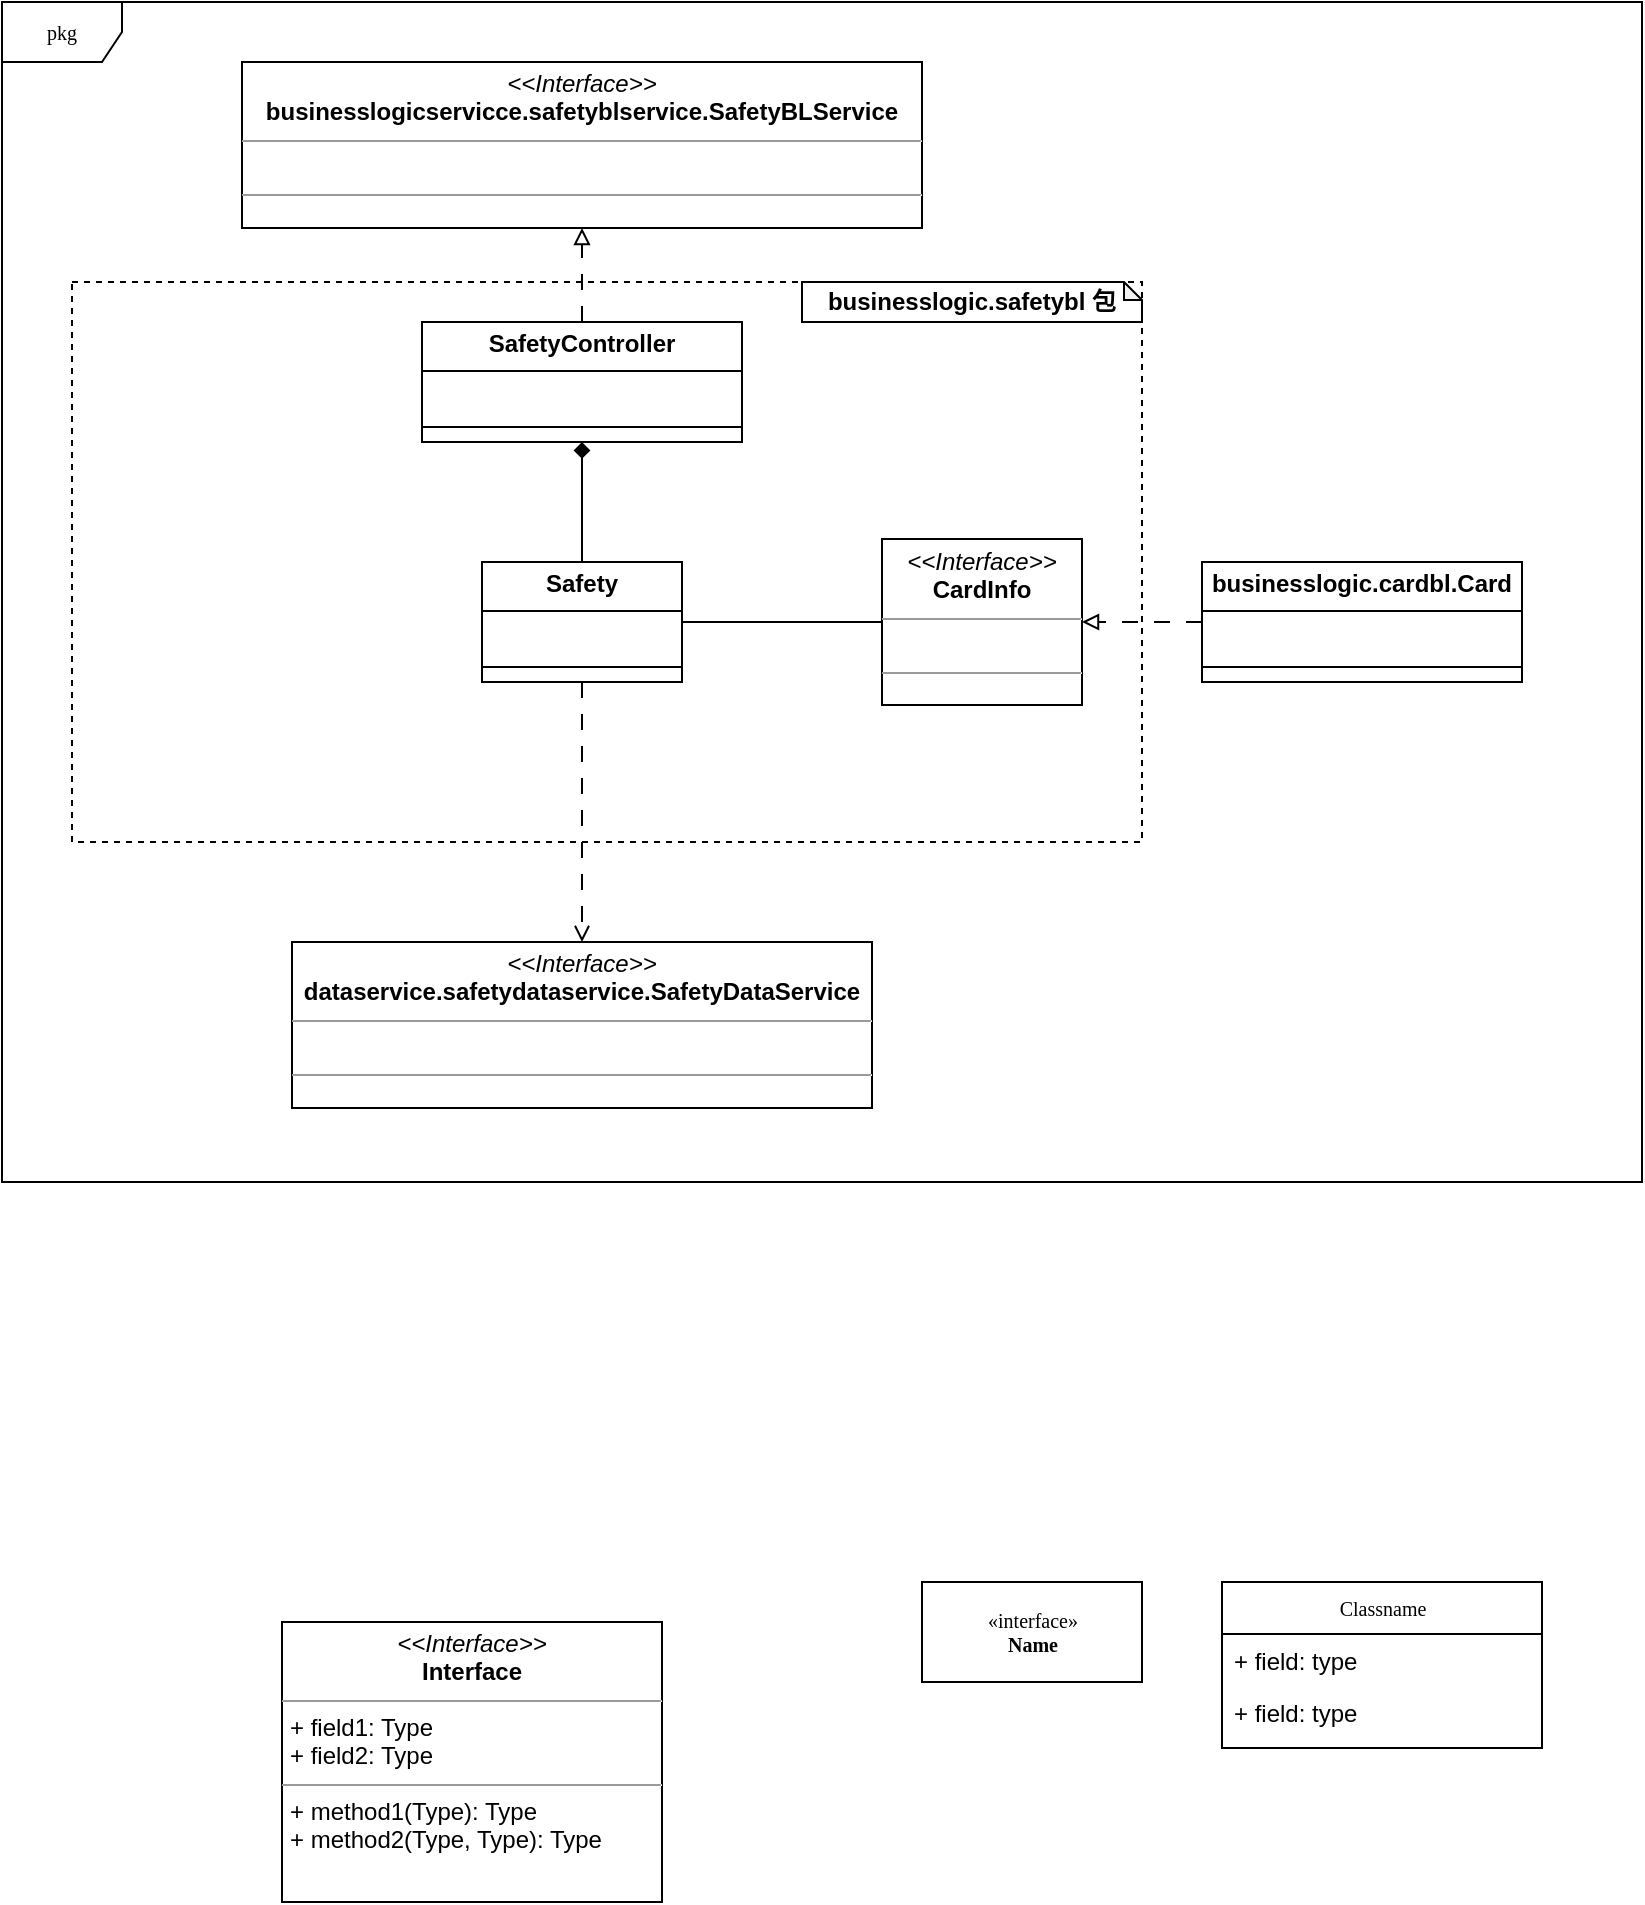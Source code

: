 <mxfile version="24.5.4" type="github" pages="2">
  <diagram name="Safety" id="c4acf3e9-155e-7222-9cf6-157b1a14988f">
    <mxGraphModel dx="1045" dy="985" grid="1" gridSize="10" guides="1" tooltips="1" connect="1" arrows="1" fold="1" page="1" pageScale="1" pageWidth="850" pageHeight="1100" background="none" math="0" shadow="0">
      <root>
        <mxCell id="0" />
        <mxCell id="1" parent="0" />
        <mxCell id="5d2195bd80daf111-5" value="Classname" style="swimlane;html=1;fontStyle=0;childLayout=stackLayout;horizontal=1;startSize=26;fillColor=none;horizontalStack=0;resizeParent=1;resizeLast=0;collapsible=1;marginBottom=0;swimlaneFillColor=#ffffff;rounded=0;shadow=0;comic=0;labelBackgroundColor=none;strokeWidth=1;fontFamily=Verdana;fontSize=10;align=center;" parent="1" vertex="1">
          <mxGeometry x="630" y="810" width="160" height="83" as="geometry" />
        </mxCell>
        <mxCell id="5d2195bd80daf111-6" value="+ field: type" style="text;html=1;strokeColor=none;fillColor=none;align=left;verticalAlign=top;spacingLeft=4;spacingRight=4;whiteSpace=wrap;overflow=hidden;rotatable=0;points=[[0,0.5],[1,0.5]];portConstraint=eastwest;" parent="5d2195bd80daf111-5" vertex="1">
          <mxGeometry y="26" width="160" height="26" as="geometry" />
        </mxCell>
        <mxCell id="5d2195bd80daf111-7" value="+ field: type" style="text;html=1;strokeColor=none;fillColor=none;align=left;verticalAlign=top;spacingLeft=4;spacingRight=4;whiteSpace=wrap;overflow=hidden;rotatable=0;points=[[0,0.5],[1,0.5]];portConstraint=eastwest;" parent="5d2195bd80daf111-5" vertex="1">
          <mxGeometry y="52" width="160" height="26" as="geometry" />
        </mxCell>
        <mxCell id="5d2195bd80daf111-13" value="&amp;laquo;interface&amp;raquo;&lt;br&gt;&lt;b&gt;Name&lt;/b&gt;" style="html=1;rounded=0;shadow=0;comic=0;labelBackgroundColor=none;strokeWidth=1;fontFamily=Verdana;fontSize=10;align=center;" parent="1" vertex="1">
          <mxGeometry x="480" y="810" width="110" height="50" as="geometry" />
        </mxCell>
        <mxCell id="5d2195bd80daf111-20" value="&lt;p style=&quot;margin:0px;margin-top:4px;text-align:center;&quot;&gt;&lt;i&gt;&amp;lt;&amp;lt;Interface&amp;gt;&amp;gt;&lt;/i&gt;&lt;br/&gt;&lt;b&gt;Interface&lt;/b&gt;&lt;/p&gt;&lt;hr size=&quot;1&quot;/&gt;&lt;p style=&quot;margin:0px;margin-left:4px;&quot;&gt;+ field1: Type&lt;br/&gt;+ field2: Type&lt;/p&gt;&lt;hr size=&quot;1&quot;/&gt;&lt;p style=&quot;margin:0px;margin-left:4px;&quot;&gt;+ method1(Type): Type&lt;br/&gt;+ method2(Type, Type): Type&lt;/p&gt;" style="verticalAlign=top;align=left;overflow=fill;fontSize=12;fontFamily=Helvetica;html=1;rounded=0;shadow=0;comic=0;labelBackgroundColor=none;strokeWidth=1" parent="1" vertex="1">
          <mxGeometry x="160" y="830" width="190" height="140" as="geometry" />
        </mxCell>
        <mxCell id="M2q0sgIVt3zOWK69sO0r-18" value="" style="group" vertex="1" connectable="0" parent="1">
          <mxGeometry x="20" y="20" width="820" height="590" as="geometry" />
        </mxCell>
        <mxCell id="17acba5748e5396b-1" value="pkg" style="shape=umlFrame;whiteSpace=wrap;html=1;rounded=0;shadow=0;comic=0;labelBackgroundColor=none;strokeWidth=1;fontFamily=Verdana;fontSize=10;align=center;" parent="M2q0sgIVt3zOWK69sO0r-18" vertex="1">
          <mxGeometry width="820" height="590" as="geometry" />
        </mxCell>
        <mxCell id="M2q0sgIVt3zOWK69sO0r-16" value="" style="rounded=0;whiteSpace=wrap;html=1;fillColor=none;dashed=1;" vertex="1" parent="M2q0sgIVt3zOWK69sO0r-18">
          <mxGeometry x="35" y="140" width="535" height="280" as="geometry" />
        </mxCell>
        <mxCell id="5d2195bd80daf111-18" value="&lt;p style=&quot;margin:0px;margin-top:4px;text-align:center;&quot;&gt;&lt;i&gt;&amp;lt;&amp;lt;Interface&amp;gt;&amp;gt;&lt;/i&gt;&lt;br&gt;&lt;b&gt;businesslogicservicce.safetyblservice.SafetyBLService&lt;/b&gt;&lt;/p&gt;&lt;hr size=&quot;1&quot;&gt;&lt;p style=&quot;margin:0px;margin-left:4px;&quot;&gt;&lt;br&gt;&lt;/p&gt;&lt;hr size=&quot;1&quot;&gt;&lt;p style=&quot;margin:0px;margin-left:4px;&quot;&gt;&lt;br&gt;&lt;/p&gt;" style="verticalAlign=top;align=left;overflow=fill;fontSize=12;fontFamily=Helvetica;html=1;rounded=0;shadow=0;comic=0;labelBackgroundColor=none;strokeWidth=1" parent="M2q0sgIVt3zOWK69sO0r-18" vertex="1">
          <mxGeometry x="120" y="30" width="340" height="83" as="geometry" />
        </mxCell>
        <mxCell id="M2q0sgIVt3zOWK69sO0r-2" value="" style="rounded=0;orthogonalLoop=1;jettySize=auto;html=1;endArrow=block;endFill=0;dashed=1;dashPattern=8 8;" edge="1" parent="M2q0sgIVt3zOWK69sO0r-18" source="M2q0sgIVt3zOWK69sO0r-1" target="5d2195bd80daf111-18">
          <mxGeometry relative="1" as="geometry" />
        </mxCell>
        <mxCell id="M2q0sgIVt3zOWK69sO0r-1" value="&lt;p style=&quot;margin:0px;margin-top:4px;text-align:center;&quot;&gt;&lt;b&gt;SafetyController&lt;/b&gt;&lt;br&gt;&lt;/p&gt;&lt;hr size=&quot;1&quot; style=&quot;border-style:solid;&quot;&gt;&lt;p style=&quot;margin:0px;margin-left:4px;&quot;&gt;&lt;br&gt;&lt;/p&gt;&lt;hr size=&quot;1&quot; style=&quot;border-style:solid;&quot;&gt;&lt;p style=&quot;margin:0px;margin-left:4px;&quot;&gt;&lt;br&gt;&lt;/p&gt;" style="verticalAlign=top;align=left;overflow=fill;html=1;whiteSpace=wrap;" vertex="1" parent="M2q0sgIVt3zOWK69sO0r-18">
          <mxGeometry x="210" y="160" width="160" height="60" as="geometry" />
        </mxCell>
        <mxCell id="M2q0sgIVt3zOWK69sO0r-5" value="" style="rounded=0;orthogonalLoop=1;jettySize=auto;html=1;endArrow=diamond;endFill=1;" edge="1" parent="M2q0sgIVt3zOWK69sO0r-18" source="M2q0sgIVt3zOWK69sO0r-3" target="M2q0sgIVt3zOWK69sO0r-1">
          <mxGeometry relative="1" as="geometry" />
        </mxCell>
        <mxCell id="M2q0sgIVt3zOWK69sO0r-8" value="" style="rounded=0;orthogonalLoop=1;jettySize=auto;html=1;endArrow=open;endFill=0;dashed=1;dashPattern=8 8;" edge="1" parent="M2q0sgIVt3zOWK69sO0r-18" source="M2q0sgIVt3zOWK69sO0r-3" target="M2q0sgIVt3zOWK69sO0r-6">
          <mxGeometry relative="1" as="geometry" />
        </mxCell>
        <mxCell id="M2q0sgIVt3zOWK69sO0r-10" style="rounded=0;orthogonalLoop=1;jettySize=auto;html=1;exitX=1;exitY=0.5;exitDx=0;exitDy=0;endArrow=none;endFill=0;" edge="1" parent="M2q0sgIVt3zOWK69sO0r-18" source="M2q0sgIVt3zOWK69sO0r-3" target="M2q0sgIVt3zOWK69sO0r-9">
          <mxGeometry relative="1" as="geometry" />
        </mxCell>
        <mxCell id="M2q0sgIVt3zOWK69sO0r-3" value="&lt;p style=&quot;margin:0px;margin-top:4px;text-align:center;&quot;&gt;&lt;b&gt;Safety&lt;/b&gt;&lt;br&gt;&lt;/p&gt;&lt;hr size=&quot;1&quot; style=&quot;border-style:solid;&quot;&gt;&lt;p style=&quot;margin:0px;margin-left:4px;&quot;&gt;&lt;br&gt;&lt;/p&gt;&lt;hr size=&quot;1&quot; style=&quot;border-style:solid;&quot;&gt;&lt;p style=&quot;margin:0px;margin-left:4px;&quot;&gt;&lt;br&gt;&lt;/p&gt;" style="verticalAlign=top;align=left;overflow=fill;html=1;whiteSpace=wrap;" vertex="1" parent="M2q0sgIVt3zOWK69sO0r-18">
          <mxGeometry x="240" y="280" width="100" height="60" as="geometry" />
        </mxCell>
        <mxCell id="M2q0sgIVt3zOWK69sO0r-6" value="&lt;p style=&quot;margin:0px;margin-top:4px;text-align:center;&quot;&gt;&lt;i&gt;&amp;lt;&amp;lt;Interface&amp;gt;&amp;gt;&lt;/i&gt;&lt;br&gt;&lt;b&gt;dataservice.safetydataservice.SafetyDataService&lt;/b&gt;&lt;/p&gt;&lt;hr size=&quot;1&quot;&gt;&lt;p style=&quot;margin:0px;margin-left:4px;&quot;&gt;&lt;br&gt;&lt;/p&gt;&lt;hr size=&quot;1&quot;&gt;&lt;p style=&quot;margin:0px;margin-left:4px;&quot;&gt;&lt;br&gt;&lt;/p&gt;" style="verticalAlign=top;align=left;overflow=fill;fontSize=12;fontFamily=Helvetica;html=1;rounded=0;shadow=0;comic=0;labelBackgroundColor=none;strokeWidth=1" vertex="1" parent="M2q0sgIVt3zOWK69sO0r-18">
          <mxGeometry x="145" y="470" width="290" height="83" as="geometry" />
        </mxCell>
        <mxCell id="M2q0sgIVt3zOWK69sO0r-9" value="&lt;p style=&quot;margin:0px;margin-top:4px;text-align:center;&quot;&gt;&lt;i&gt;&amp;lt;&amp;lt;Interface&amp;gt;&amp;gt;&lt;/i&gt;&lt;br&gt;&lt;b&gt;CardInfo&lt;/b&gt;&lt;/p&gt;&lt;hr size=&quot;1&quot;&gt;&lt;p style=&quot;margin:0px;margin-left:4px;&quot;&gt;&lt;br&gt;&lt;/p&gt;&lt;hr size=&quot;1&quot;&gt;&lt;p style=&quot;margin:0px;margin-left:4px;&quot;&gt;&lt;br&gt;&lt;/p&gt;" style="verticalAlign=top;align=left;overflow=fill;fontSize=12;fontFamily=Helvetica;html=1;rounded=0;shadow=0;comic=0;labelBackgroundColor=none;strokeWidth=1" vertex="1" parent="M2q0sgIVt3zOWK69sO0r-18">
          <mxGeometry x="440" y="268.5" width="100" height="83" as="geometry" />
        </mxCell>
        <mxCell id="M2q0sgIVt3zOWK69sO0r-12" value="" style="rounded=0;orthogonalLoop=1;jettySize=auto;html=1;endArrow=block;endFill=0;dashed=1;dashPattern=8 8;" edge="1" parent="M2q0sgIVt3zOWK69sO0r-18" source="M2q0sgIVt3zOWK69sO0r-11" target="M2q0sgIVt3zOWK69sO0r-9">
          <mxGeometry relative="1" as="geometry" />
        </mxCell>
        <mxCell id="M2q0sgIVt3zOWK69sO0r-11" value="&lt;p style=&quot;margin:0px;margin-top:4px;text-align:center;&quot;&gt;&lt;b style=&quot;text-wrap: nowrap;&quot;&gt;businesslogic.cardbl.Card&lt;/b&gt;&lt;br&gt;&lt;/p&gt;&lt;hr size=&quot;1&quot; style=&quot;border-style:solid;&quot;&gt;&lt;p style=&quot;margin:0px;margin-left:4px;&quot;&gt;&lt;br&gt;&lt;/p&gt;&lt;hr size=&quot;1&quot; style=&quot;border-style:solid;&quot;&gt;&lt;p style=&quot;margin:0px;margin-left:4px;&quot;&gt;&lt;br&gt;&lt;/p&gt;" style="verticalAlign=top;align=left;overflow=fill;html=1;whiteSpace=wrap;" vertex="1" parent="M2q0sgIVt3zOWK69sO0r-18">
          <mxGeometry x="600" y="280" width="160" height="60" as="geometry" />
        </mxCell>
        <mxCell id="M2q0sgIVt3zOWK69sO0r-15" value="&lt;b style=&quot;text-wrap: nowrap;&quot;&gt;businesslogic.safetybl 包&lt;/b&gt;" style="shape=note;whiteSpace=wrap;html=1;backgroundOutline=1;darkOpacity=0.05;size=9;" vertex="1" parent="M2q0sgIVt3zOWK69sO0r-18">
          <mxGeometry x="400" y="140" width="170" height="20" as="geometry" />
        </mxCell>
      </root>
    </mxGraphModel>
  </diagram>
  <diagram id="BR4gax-_9A5NHZaPHoTu" name="WithDraw">
    <mxGraphModel dx="1833" dy="736" grid="1" gridSize="10" guides="1" tooltips="1" connect="1" arrows="1" fold="1" page="1" pageScale="1" pageWidth="1169" pageHeight="827" math="0" shadow="0">
      <root>
        <mxCell id="0" />
        <mxCell id="1" parent="0" />
        <mxCell id="FDOjT2-U-1UDbjflAcAx-1" value="" style="group" vertex="1" connectable="0" parent="1">
          <mxGeometry x="30" y="10" width="820" height="620" as="geometry" />
        </mxCell>
        <mxCell id="FDOjT2-U-1UDbjflAcAx-2" value="pkg" style="shape=umlFrame;whiteSpace=wrap;html=1;rounded=0;shadow=0;comic=0;labelBackgroundColor=none;strokeWidth=1;fontFamily=Verdana;fontSize=10;align=center;" vertex="1" parent="FDOjT2-U-1UDbjflAcAx-1">
          <mxGeometry width="820" height="620" as="geometry" />
        </mxCell>
        <mxCell id="FDOjT2-U-1UDbjflAcAx-3" value="" style="rounded=0;whiteSpace=wrap;html=1;fillColor=none;dashed=1;" vertex="1" parent="FDOjT2-U-1UDbjflAcAx-1">
          <mxGeometry x="180" y="140" width="390" height="310" as="geometry" />
        </mxCell>
        <mxCell id="FDOjT2-U-1UDbjflAcAx-4" value="&lt;p style=&quot;margin:0px;margin-top:4px;text-align:center;&quot;&gt;&lt;i&gt;&amp;lt;&amp;lt;Interface&amp;gt;&amp;gt;&lt;/i&gt;&lt;br&gt;&lt;b&gt;businesslogicservice.withdrawblservice.WithdrawBLService&lt;/b&gt;&lt;/p&gt;&lt;hr size=&quot;1&quot;&gt;&lt;p style=&quot;margin:0px;margin-left:4px;&quot;&gt;&lt;br&gt;&lt;/p&gt;&lt;hr size=&quot;1&quot;&gt;&lt;p style=&quot;margin:0px;margin-left:4px;&quot;&gt;&lt;br&gt;&lt;/p&gt;" style="verticalAlign=top;align=left;overflow=fill;fontSize=12;fontFamily=Helvetica;html=1;rounded=0;shadow=0;comic=0;labelBackgroundColor=none;strokeWidth=1" vertex="1" parent="FDOjT2-U-1UDbjflAcAx-1">
          <mxGeometry x="110" y="30" width="360" height="83" as="geometry" />
        </mxCell>
        <mxCell id="FDOjT2-U-1UDbjflAcAx-5" value="" style="rounded=0;orthogonalLoop=1;jettySize=auto;html=1;endArrow=block;endFill=0;dashed=1;dashPattern=8 8;" edge="1" parent="FDOjT2-U-1UDbjflAcAx-1" source="FDOjT2-U-1UDbjflAcAx-6" target="FDOjT2-U-1UDbjflAcAx-4">
          <mxGeometry relative="1" as="geometry" />
        </mxCell>
        <mxCell id="FDOjT2-U-1UDbjflAcAx-6" value="&lt;p style=&quot;margin:0px;margin-top:4px;text-align:center;&quot;&gt;&lt;b&gt;WithdrawController&lt;/b&gt;&lt;br&gt;&lt;/p&gt;&lt;hr size=&quot;1&quot; style=&quot;border-style:solid;&quot;&gt;&lt;p style=&quot;margin:0px;margin-left:4px;&quot;&gt;&lt;br&gt;&lt;/p&gt;&lt;hr size=&quot;1&quot; style=&quot;border-style:solid;&quot;&gt;&lt;p style=&quot;margin:0px;margin-left:4px;&quot;&gt;&lt;br&gt;&lt;/p&gt;" style="verticalAlign=top;align=left;overflow=fill;html=1;whiteSpace=wrap;" vertex="1" parent="FDOjT2-U-1UDbjflAcAx-1">
          <mxGeometry x="210" y="160" width="160" height="60" as="geometry" />
        </mxCell>
        <mxCell id="FDOjT2-U-1UDbjflAcAx-7" value="" style="rounded=0;orthogonalLoop=1;jettySize=auto;html=1;endArrow=diamond;endFill=1;" edge="1" parent="FDOjT2-U-1UDbjflAcAx-1" source="FDOjT2-U-1UDbjflAcAx-10" target="FDOjT2-U-1UDbjflAcAx-6">
          <mxGeometry relative="1" as="geometry" />
        </mxCell>
        <mxCell id="FDOjT2-U-1UDbjflAcAx-8" value="" style="rounded=0;orthogonalLoop=1;jettySize=auto;html=1;endArrow=open;endFill=0;dashed=1;dashPattern=8 8;" edge="1" parent="FDOjT2-U-1UDbjflAcAx-1" source="FDOjT2-U-1UDbjflAcAx-10" target="FDOjT2-U-1UDbjflAcAx-11">
          <mxGeometry relative="1" as="geometry" />
        </mxCell>
        <mxCell id="FDOjT2-U-1UDbjflAcAx-9" style="rounded=0;orthogonalLoop=1;jettySize=auto;html=1;endArrow=none;endFill=0;" edge="1" parent="FDOjT2-U-1UDbjflAcAx-1" source="FDOjT2-U-1UDbjflAcAx-10" target="FDOjT2-U-1UDbjflAcAx-12">
          <mxGeometry relative="1" as="geometry" />
        </mxCell>
        <mxCell id="FDOjT2-U-1UDbjflAcAx-29" value="1" style="edgeLabel;html=1;align=center;verticalAlign=middle;resizable=0;points=[];" vertex="1" connectable="0" parent="FDOjT2-U-1UDbjflAcAx-9">
          <mxGeometry x="-0.779" y="1" relative="1" as="geometry">
            <mxPoint as="offset" />
          </mxGeometry>
        </mxCell>
        <mxCell id="FDOjT2-U-1UDbjflAcAx-22" style="rounded=0;orthogonalLoop=1;jettySize=auto;html=1;endArrow=none;endFill=0;" edge="1" parent="FDOjT2-U-1UDbjflAcAx-1" source="FDOjT2-U-1UDbjflAcAx-10" target="FDOjT2-U-1UDbjflAcAx-20">
          <mxGeometry relative="1" as="geometry" />
        </mxCell>
        <mxCell id="FDOjT2-U-1UDbjflAcAx-30" value="1" style="edgeLabel;html=1;align=center;verticalAlign=middle;resizable=0;points=[];" vertex="1" connectable="0" parent="FDOjT2-U-1UDbjflAcAx-22">
          <mxGeometry x="-0.842" relative="1" as="geometry">
            <mxPoint as="offset" />
          </mxGeometry>
        </mxCell>
        <mxCell id="FDOjT2-U-1UDbjflAcAx-10" value="&lt;p style=&quot;margin:0px;margin-top:4px;text-align:center;&quot;&gt;&lt;b&gt;Withdraw&lt;/b&gt;&lt;br&gt;&lt;/p&gt;&lt;hr size=&quot;1&quot; style=&quot;border-style:solid;&quot;&gt;&lt;p style=&quot;margin:0px;margin-left:4px;&quot;&gt;&lt;br&gt;&lt;/p&gt;&lt;hr size=&quot;1&quot; style=&quot;border-style:solid;&quot;&gt;&lt;p style=&quot;margin:0px;margin-left:4px;&quot;&gt;&lt;br&gt;&lt;/p&gt;" style="verticalAlign=top;align=left;overflow=fill;html=1;whiteSpace=wrap;" vertex="1" parent="FDOjT2-U-1UDbjflAcAx-1">
          <mxGeometry x="240" y="280" width="100" height="60" as="geometry" />
        </mxCell>
        <mxCell id="FDOjT2-U-1UDbjflAcAx-11" value="&lt;p style=&quot;margin:0px;margin-top:4px;text-align:center;&quot;&gt;&lt;i&gt;&amp;lt;&amp;lt;Interface&amp;gt;&amp;gt;&lt;/i&gt;&lt;br&gt;&lt;b&gt;dataservice.&lt;/b&gt;&lt;b&gt;withdraw&lt;/b&gt;&lt;b&gt;dataservice.W&lt;/b&gt;&lt;b&gt;ithdraw&lt;/b&gt;&lt;b&gt;DataService&lt;/b&gt;&lt;/p&gt;&lt;hr size=&quot;1&quot;&gt;&lt;p style=&quot;margin:0px;margin-left:4px;&quot;&gt;&lt;br&gt;&lt;/p&gt;&lt;hr size=&quot;1&quot;&gt;&lt;p style=&quot;margin:0px;margin-left:4px;&quot;&gt;&lt;br&gt;&lt;/p&gt;" style="verticalAlign=top;align=left;overflow=fill;fontSize=12;fontFamily=Helvetica;html=1;rounded=0;shadow=0;comic=0;labelBackgroundColor=none;strokeWidth=1" vertex="1" parent="FDOjT2-U-1UDbjflAcAx-1">
          <mxGeometry x="127.5" y="500" width="325" height="83" as="geometry" />
        </mxCell>
        <mxCell id="FDOjT2-U-1UDbjflAcAx-12" value="&lt;p style=&quot;margin:0px;margin-top:4px;text-align:center;&quot;&gt;&lt;i&gt;&amp;lt;&amp;lt;Interface&amp;gt;&amp;gt;&lt;/i&gt;&lt;br&gt;&lt;b&gt;CardInfo&lt;/b&gt;&lt;/p&gt;&lt;hr size=&quot;1&quot;&gt;&lt;p style=&quot;margin:0px;margin-left:4px;&quot;&gt;&lt;br&gt;&lt;/p&gt;&lt;hr size=&quot;1&quot;&gt;&lt;p style=&quot;margin:0px;margin-left:4px;&quot;&gt;&lt;br&gt;&lt;/p&gt;" style="verticalAlign=top;align=left;overflow=fill;fontSize=12;fontFamily=Helvetica;html=1;rounded=0;shadow=0;comic=0;labelBackgroundColor=none;strokeWidth=1" vertex="1" parent="FDOjT2-U-1UDbjflAcAx-1">
          <mxGeometry x="440" y="268.5" width="100" height="83" as="geometry" />
        </mxCell>
        <mxCell id="FDOjT2-U-1UDbjflAcAx-13" value="" style="rounded=0;orthogonalLoop=1;jettySize=auto;html=1;endArrow=block;endFill=0;dashed=1;dashPattern=8 8;" edge="1" parent="FDOjT2-U-1UDbjflAcAx-1" source="FDOjT2-U-1UDbjflAcAx-14" target="FDOjT2-U-1UDbjflAcAx-12">
          <mxGeometry relative="1" as="geometry" />
        </mxCell>
        <mxCell id="FDOjT2-U-1UDbjflAcAx-14" value="&lt;p style=&quot;margin:0px;margin-top:4px;text-align:center;&quot;&gt;&lt;b style=&quot;text-wrap: nowrap;&quot;&gt;businesslogic.cardbl.Card&lt;/b&gt;&lt;br&gt;&lt;/p&gt;&lt;hr size=&quot;1&quot; style=&quot;border-style:solid;&quot;&gt;&lt;p style=&quot;margin:0px;margin-left:4px;&quot;&gt;&lt;br&gt;&lt;/p&gt;&lt;hr size=&quot;1&quot; style=&quot;border-style:solid;&quot;&gt;&lt;p style=&quot;margin:0px;margin-left:4px;&quot;&gt;&lt;br&gt;&lt;/p&gt;" style="verticalAlign=top;align=left;overflow=fill;html=1;whiteSpace=wrap;" vertex="1" parent="FDOjT2-U-1UDbjflAcAx-1">
          <mxGeometry x="610" y="310" width="160" height="60" as="geometry" />
        </mxCell>
        <mxCell id="FDOjT2-U-1UDbjflAcAx-15" value="&lt;b style=&quot;text-wrap: nowrap;&quot;&gt;businesslogic.withdrawbl 包&lt;/b&gt;" style="shape=note;whiteSpace=wrap;html=1;backgroundOutline=1;darkOpacity=0.05;size=9;" vertex="1" parent="FDOjT2-U-1UDbjflAcAx-1">
          <mxGeometry x="390" y="140" width="180" height="20" as="geometry" />
        </mxCell>
        <mxCell id="FDOjT2-U-1UDbjflAcAx-16" value="&lt;p style=&quot;margin:0px;margin-top:4px;text-align:center;&quot;&gt;&lt;i&gt;&amp;lt;&amp;lt;Interface&amp;gt;&amp;gt;&lt;/i&gt;&lt;br&gt;&lt;b&gt;BalanceInfo&lt;/b&gt;&lt;/p&gt;&lt;hr size=&quot;1&quot;&gt;&lt;p style=&quot;margin:0px;margin-left:4px;&quot;&gt;&lt;br&gt;&lt;/p&gt;&lt;hr size=&quot;1&quot;&gt;&lt;p style=&quot;margin:0px;margin-left:4px;&quot;&gt;&lt;br&gt;&lt;/p&gt;" style="verticalAlign=top;align=left;overflow=fill;fontSize=12;fontFamily=Helvetica;html=1;rounded=0;shadow=0;comic=0;labelBackgroundColor=none;strokeWidth=1" vertex="1" parent="FDOjT2-U-1UDbjflAcAx-1">
          <mxGeometry x="440" y="180" width="100" height="83" as="geometry" />
        </mxCell>
        <mxCell id="FDOjT2-U-1UDbjflAcAx-17" value="&lt;p style=&quot;margin:0px;margin-top:4px;text-align:center;&quot;&gt;&lt;b style=&quot;text-wrap: nowrap;&quot;&gt;businesslogic.searchbl.Search&lt;/b&gt;&lt;br&gt;&lt;/p&gt;&lt;hr size=&quot;1&quot; style=&quot;border-style:solid;&quot;&gt;&lt;p style=&quot;margin:0px;margin-left:4px;&quot;&gt;&lt;br&gt;&lt;/p&gt;&lt;hr size=&quot;1&quot; style=&quot;border-style:solid;&quot;&gt;&lt;p style=&quot;margin:0px;margin-left:4px;&quot;&gt;&lt;br&gt;&lt;/p&gt;" style="verticalAlign=top;align=left;overflow=fill;html=1;whiteSpace=wrap;" vertex="1" parent="FDOjT2-U-1UDbjflAcAx-1">
          <mxGeometry x="610" y="231.5" width="190" height="60" as="geometry" />
        </mxCell>
        <mxCell id="FDOjT2-U-1UDbjflAcAx-18" value="" style="rounded=0;orthogonalLoop=1;jettySize=auto;html=1;endArrow=block;endFill=0;dashed=1;dashPattern=8 8;" edge="1" parent="FDOjT2-U-1UDbjflAcAx-1" source="FDOjT2-U-1UDbjflAcAx-17" target="FDOjT2-U-1UDbjflAcAx-16">
          <mxGeometry relative="1" as="geometry">
            <mxPoint x="620" y="270" as="sourcePoint" />
            <mxPoint x="550" y="270" as="targetPoint" />
          </mxGeometry>
        </mxCell>
        <mxCell id="FDOjT2-U-1UDbjflAcAx-19" style="rounded=0;orthogonalLoop=1;jettySize=auto;html=1;endArrow=none;endFill=0;" edge="1" parent="FDOjT2-U-1UDbjflAcAx-1" source="FDOjT2-U-1UDbjflAcAx-10" target="FDOjT2-U-1UDbjflAcAx-16">
          <mxGeometry relative="1" as="geometry">
            <mxPoint x="350" y="333" as="sourcePoint" />
            <mxPoint x="450" y="359" as="targetPoint" />
          </mxGeometry>
        </mxCell>
        <mxCell id="FDOjT2-U-1UDbjflAcAx-28" value="1" style="edgeLabel;html=1;align=center;verticalAlign=middle;resizable=0;points=[];" vertex="1" connectable="0" parent="FDOjT2-U-1UDbjflAcAx-19">
          <mxGeometry x="-0.796" y="1" relative="1" as="geometry">
            <mxPoint as="offset" />
          </mxGeometry>
        </mxCell>
        <mxCell id="FDOjT2-U-1UDbjflAcAx-20" value="&lt;p style=&quot;margin:0px;margin-top:4px;text-align:center;&quot;&gt;&lt;i&gt;&amp;lt;&amp;lt;Interface&amp;gt;&amp;gt;&lt;/i&gt;&lt;br&gt;&lt;b&gt;CardInfoUpdator&lt;/b&gt;&lt;/p&gt;&lt;hr size=&quot;1&quot;&gt;&lt;p style=&quot;margin:0px;margin-left:4px;&quot;&gt;&lt;br&gt;&lt;/p&gt;&lt;hr size=&quot;1&quot;&gt;&lt;p style=&quot;margin:0px;margin-left:4px;&quot;&gt;&lt;br&gt;&lt;/p&gt;" style="verticalAlign=top;align=left;overflow=fill;fontSize=12;fontFamily=Helvetica;html=1;rounded=0;shadow=0;comic=0;labelBackgroundColor=none;strokeWidth=1" vertex="1" parent="FDOjT2-U-1UDbjflAcAx-1">
          <mxGeometry x="440" y="360" width="100" height="83" as="geometry" />
        </mxCell>
        <mxCell id="FDOjT2-U-1UDbjflAcAx-21" value="" style="rounded=0;orthogonalLoop=1;jettySize=auto;html=1;endArrow=block;endFill=0;dashed=1;dashPattern=8 8;" edge="1" parent="FDOjT2-U-1UDbjflAcAx-1" source="FDOjT2-U-1UDbjflAcAx-14" target="FDOjT2-U-1UDbjflAcAx-20">
          <mxGeometry relative="1" as="geometry">
            <mxPoint x="620" y="346" as="sourcePoint" />
            <mxPoint x="550" y="324" as="targetPoint" />
          </mxGeometry>
        </mxCell>
        <mxCell id="FDOjT2-U-1UDbjflAcAx-24" style="rounded=0;orthogonalLoop=1;jettySize=auto;html=1;endArrow=diamondThin;endFill=1;startArrow=open;startFill=0;" edge="1" parent="FDOjT2-U-1UDbjflAcAx-1" source="FDOjT2-U-1UDbjflAcAx-23" target="FDOjT2-U-1UDbjflAcAx-10">
          <mxGeometry relative="1" as="geometry" />
        </mxCell>
        <mxCell id="FDOjT2-U-1UDbjflAcAx-25" value="1" style="edgeLabel;html=1;align=center;verticalAlign=middle;resizable=0;points=[];" vertex="1" connectable="0" parent="FDOjT2-U-1UDbjflAcAx-24">
          <mxGeometry x="-0.898" y="1" relative="1" as="geometry">
            <mxPoint x="7" y="-7" as="offset" />
          </mxGeometry>
        </mxCell>
        <mxCell id="FDOjT2-U-1UDbjflAcAx-27" value="1" style="edgeLabel;html=1;align=center;verticalAlign=middle;resizable=0;points=[];" vertex="1" connectable="0" parent="FDOjT2-U-1UDbjflAcAx-24">
          <mxGeometry x="0.699" relative="1" as="geometry">
            <mxPoint y="-10" as="offset" />
          </mxGeometry>
        </mxCell>
        <mxCell id="FDOjT2-U-1UDbjflAcAx-23" value="&lt;p style=&quot;margin:0px;margin-top:4px;text-align:center;&quot;&gt;&lt;b&gt;po.WithdrawPO&lt;/b&gt;&lt;br&gt;&lt;/p&gt;&lt;hr size=&quot;1&quot; style=&quot;border-style:solid;&quot;&gt;&lt;p style=&quot;margin:0px;margin-left:4px;&quot;&gt;&lt;br&gt;&lt;/p&gt;&lt;hr size=&quot;1&quot; style=&quot;border-style:solid;&quot;&gt;&lt;p style=&quot;margin:0px;margin-left:4px;&quot;&gt;&lt;br&gt;&lt;/p&gt;" style="verticalAlign=top;align=left;overflow=fill;html=1;whiteSpace=wrap;" vertex="1" parent="FDOjT2-U-1UDbjflAcAx-1">
          <mxGeometry x="40" y="220" width="100" height="60" as="geometry" />
        </mxCell>
      </root>
    </mxGraphModel>
  </diagram>
</mxfile>
